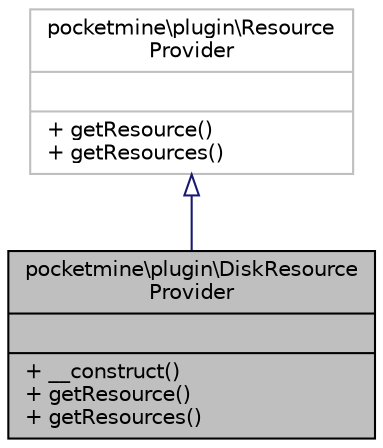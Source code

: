 digraph "pocketmine\plugin\DiskResourceProvider"
{
 // INTERACTIVE_SVG=YES
 // LATEX_PDF_SIZE
  edge [fontname="Helvetica",fontsize="10",labelfontname="Helvetica",labelfontsize="10"];
  node [fontname="Helvetica",fontsize="10",shape=record];
  Node1 [label="{pocketmine\\plugin\\DiskResource\lProvider\n||+ __construct()\l+ getResource()\l+ getResources()\l}",height=0.2,width=0.4,color="black", fillcolor="grey75", style="filled", fontcolor="black",tooltip=" "];
  Node2 -> Node1 [dir="back",color="midnightblue",fontsize="10",style="solid",arrowtail="onormal",fontname="Helvetica"];
  Node2 [label="{pocketmine\\plugin\\Resource\lProvider\n||+ getResource()\l+ getResources()\l}",height=0.2,width=0.4,color="grey75", fillcolor="white", style="filled",URL="$de/d0d/interfacepocketmine_1_1plugin_1_1_resource_provider.html",tooltip=" "];
}
